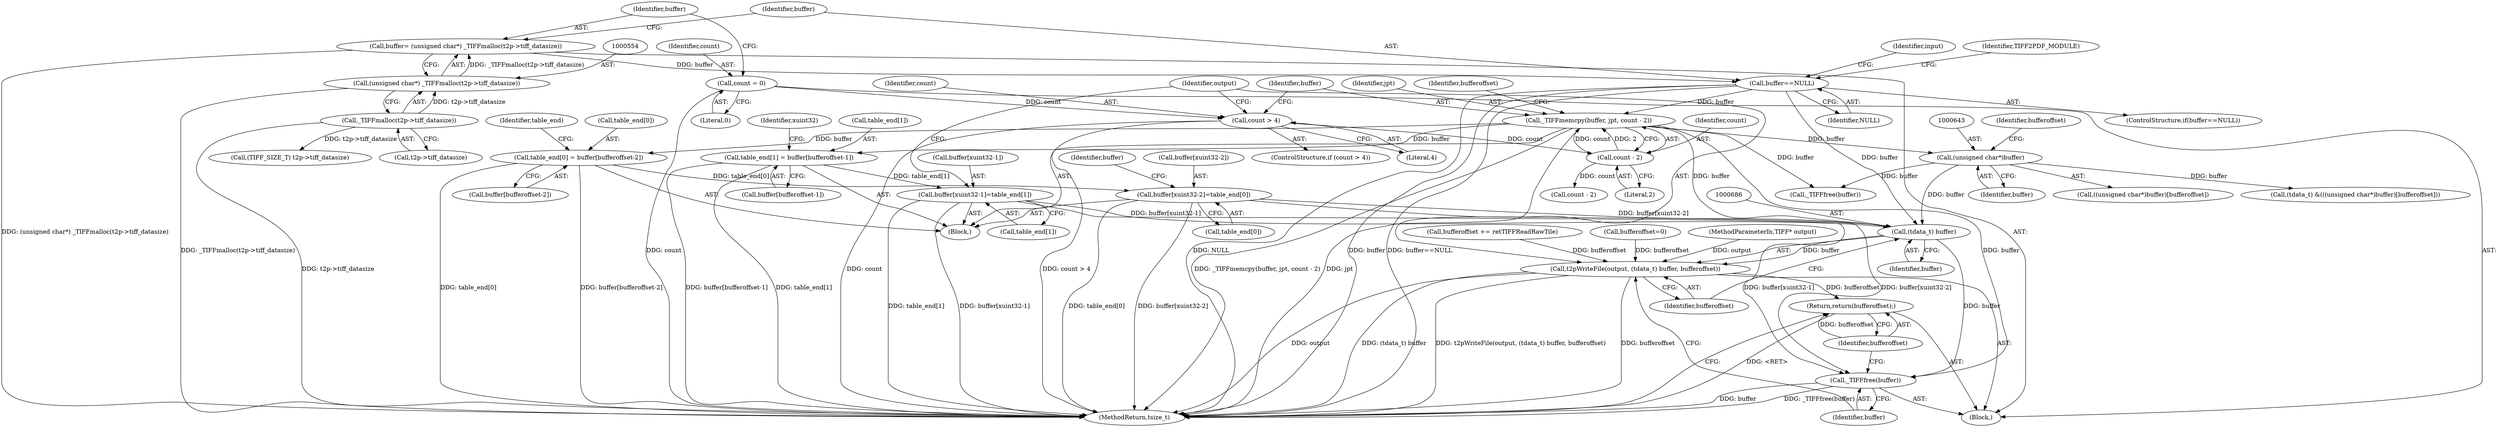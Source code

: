 digraph "0_libtiff_c7153361a4041260719b340f73f2f76@pointer" {
"1000685" [label="(Call,(tdata_t) buffer)"];
"1000674" [label="(Call,buffer[xuint32-1]=table_end[1])"];
"1000618" [label="(Call,table_end[1] = buffer[bufferoffset-1])"];
"1000598" [label="(Call,_TIFFmemcpy(buffer, jpt, count - 2))"];
"1000560" [label="(Call,buffer==NULL)"];
"1000551" [label="(Call,buffer= (unsigned char*) _TIFFmalloc(t2p->tiff_datasize))"];
"1000553" [label="(Call,(unsigned char*) _TIFFmalloc(t2p->tiff_datasize))"];
"1000555" [label="(Call,_TIFFmalloc(t2p->tiff_datasize))"];
"1000601" [label="(Call,count - 2)"];
"1000593" [label="(Call,count > 4)"];
"1000548" [label="(Call,count = 0)"];
"1000665" [label="(Call,buffer[xuint32-2]=table_end[0])"];
"1000609" [label="(Call,table_end[0] = buffer[bufferoffset-2])"];
"1000642" [label="(Call,(unsigned char*)buffer)"];
"1000683" [label="(Call,t2pWriteFile(output, (tdata_t) buffer, bufferoffset))"];
"1000691" [label="(Return,return(bufferoffset);)"];
"1000689" [label="(Call,_TIFFfree(buffer))"];
"1000596" [label="(Block,)"];
"1000551" [label="(Call,buffer= (unsigned char*) _TIFFmalloc(t2p->tiff_datasize))"];
"1000553" [label="(Call,(unsigned char*) _TIFFmalloc(t2p->tiff_datasize))"];
"1000594" [label="(Identifier,count)"];
"1000620" [label="(Identifier,table_end)"];
"1000674" [label="(Call,buffer[xuint32-1]=table_end[1])"];
"1000600" [label="(Identifier,jpt)"];
"1000662" [label="(Call,bufferoffset += retTIFFReadRawTile)"];
"1000601" [label="(Call,count - 2)"];
"1000556" [label="(Call,t2p->tiff_datasize)"];
"1000584" [label="(Identifier,input)"];
"1000687" [label="(Identifier,buffer)"];
"1001530" [label="(MethodReturn,tsize_t)"];
"1000127" [label="(Call,bufferoffset=0)"];
"1000598" [label="(Call,_TIFFmemcpy(buffer, jpt, count - 2))"];
"1000653" [label="(Call,_TIFFfree(buffer))"];
"1000644" [label="(Identifier,buffer)"];
"1000550" [label="(Literal,0)"];
"1000610" [label="(Call,table_end[0])"];
"1000602" [label="(Identifier,count)"];
"1000593" [label="(Call,count > 4)"];
"1000645" [label="(Identifier,bufferoffset)"];
"1000692" [label="(Identifier,bufferoffset)"];
"1000665" [label="(Call,buffer[xuint32-2]=table_end[0])"];
"1000545" [label="(Block,)"];
"1000565" [label="(Identifier,TIFF2PDF_MODULE)"];
"1000603" [label="(Literal,2)"];
"1000560" [label="(Call,buffer==NULL)"];
"1000549" [label="(Identifier,count)"];
"1000592" [label="(ControlStructure,if (count > 4))"];
"1000561" [label="(Identifier,buffer)"];
"1000605" [label="(Identifier,bufferoffset)"];
"1000552" [label="(Identifier,buffer)"];
"1000562" [label="(Identifier,NULL)"];
"1000690" [label="(Identifier,buffer)"];
"1000606" [label="(Call,count - 2)"];
"1000619" [label="(Call,table_end[1])"];
"1000618" [label="(Call,table_end[1] = buffer[bufferoffset-1])"];
"1000642" [label="(Call,(unsigned char*)buffer)"];
"1000111" [label="(MethodParameterIn,TIFF* output)"];
"1000689" [label="(Call,_TIFFfree(buffer))"];
"1000675" [label="(Call,buffer[xuint32-1])"];
"1000559" [label="(ControlStructure,if(buffer==NULL))"];
"1000685" [label="(Call,(tdata_t) buffer)"];
"1000622" [label="(Call,buffer[bufferoffset-1])"];
"1000676" [label="(Identifier,buffer)"];
"1000683" [label="(Call,t2pWriteFile(output, (tdata_t) buffer, bufferoffset))"];
"1000684" [label="(Identifier,output)"];
"1000555" [label="(Call,_TIFFmalloc(t2p->tiff_datasize))"];
"1000666" [label="(Call,buffer[xuint32-2])"];
"1000599" [label="(Identifier,buffer)"];
"1000613" [label="(Call,buffer[bufferoffset-2])"];
"1000609" [label="(Call,table_end[0] = buffer[bufferoffset-2])"];
"1000641" [label="(Call,((unsigned char*)buffer)[bufferoffset])"];
"1000691" [label="(Return,return(bufferoffset);)"];
"1000638" [label="(Call,(tdata_t) &(((unsigned char*)buffer)[bufferoffset]))"];
"1000680" [label="(Call,table_end[1])"];
"1000548" [label="(Call,count = 0)"];
"1000567" [label="(Call,(TIFF_SIZE_T) t2p->tiff_datasize)"];
"1000688" [label="(Identifier,bufferoffset)"];
"1000671" [label="(Call,table_end[0])"];
"1000595" [label="(Literal,4)"];
"1000628" [label="(Identifier,xuint32)"];
"1000685" -> "1000683"  [label="AST: "];
"1000685" -> "1000687"  [label="CFG: "];
"1000686" -> "1000685"  [label="AST: "];
"1000687" -> "1000685"  [label="AST: "];
"1000688" -> "1000685"  [label="CFG: "];
"1000685" -> "1000683"  [label="DDG: buffer"];
"1000674" -> "1000685"  [label="DDG: buffer[xuint32-1]"];
"1000665" -> "1000685"  [label="DDG: buffer[xuint32-2]"];
"1000560" -> "1000685"  [label="DDG: buffer"];
"1000642" -> "1000685"  [label="DDG: buffer"];
"1000598" -> "1000685"  [label="DDG: buffer"];
"1000685" -> "1000689"  [label="DDG: buffer"];
"1000674" -> "1000596"  [label="AST: "];
"1000674" -> "1000680"  [label="CFG: "];
"1000675" -> "1000674"  [label="AST: "];
"1000680" -> "1000674"  [label="AST: "];
"1000684" -> "1000674"  [label="CFG: "];
"1000674" -> "1001530"  [label="DDG: table_end[1]"];
"1000674" -> "1001530"  [label="DDG: buffer[xuint32-1]"];
"1000618" -> "1000674"  [label="DDG: table_end[1]"];
"1000674" -> "1000689"  [label="DDG: buffer[xuint32-1]"];
"1000618" -> "1000596"  [label="AST: "];
"1000618" -> "1000622"  [label="CFG: "];
"1000619" -> "1000618"  [label="AST: "];
"1000622" -> "1000618"  [label="AST: "];
"1000628" -> "1000618"  [label="CFG: "];
"1000618" -> "1001530"  [label="DDG: buffer[bufferoffset-1]"];
"1000618" -> "1001530"  [label="DDG: table_end[1]"];
"1000598" -> "1000618"  [label="DDG: buffer"];
"1000598" -> "1000596"  [label="AST: "];
"1000598" -> "1000601"  [label="CFG: "];
"1000599" -> "1000598"  [label="AST: "];
"1000600" -> "1000598"  [label="AST: "];
"1000601" -> "1000598"  [label="AST: "];
"1000605" -> "1000598"  [label="CFG: "];
"1000598" -> "1001530"  [label="DDG: _TIFFmemcpy(buffer, jpt, count - 2)"];
"1000598" -> "1001530"  [label="DDG: jpt"];
"1000560" -> "1000598"  [label="DDG: buffer"];
"1000601" -> "1000598"  [label="DDG: count"];
"1000601" -> "1000598"  [label="DDG: 2"];
"1000598" -> "1000609"  [label="DDG: buffer"];
"1000598" -> "1000642"  [label="DDG: buffer"];
"1000598" -> "1000653"  [label="DDG: buffer"];
"1000598" -> "1000689"  [label="DDG: buffer"];
"1000560" -> "1000559"  [label="AST: "];
"1000560" -> "1000562"  [label="CFG: "];
"1000561" -> "1000560"  [label="AST: "];
"1000562" -> "1000560"  [label="AST: "];
"1000565" -> "1000560"  [label="CFG: "];
"1000584" -> "1000560"  [label="CFG: "];
"1000560" -> "1001530"  [label="DDG: buffer==NULL"];
"1000560" -> "1001530"  [label="DDG: NULL"];
"1000560" -> "1001530"  [label="DDG: buffer"];
"1000551" -> "1000560"  [label="DDG: buffer"];
"1000551" -> "1000545"  [label="AST: "];
"1000551" -> "1000553"  [label="CFG: "];
"1000552" -> "1000551"  [label="AST: "];
"1000553" -> "1000551"  [label="AST: "];
"1000561" -> "1000551"  [label="CFG: "];
"1000551" -> "1001530"  [label="DDG: (unsigned char*) _TIFFmalloc(t2p->tiff_datasize)"];
"1000553" -> "1000551"  [label="DDG: _TIFFmalloc(t2p->tiff_datasize)"];
"1000553" -> "1000555"  [label="CFG: "];
"1000554" -> "1000553"  [label="AST: "];
"1000555" -> "1000553"  [label="AST: "];
"1000553" -> "1001530"  [label="DDG: _TIFFmalloc(t2p->tiff_datasize)"];
"1000555" -> "1000553"  [label="DDG: t2p->tiff_datasize"];
"1000555" -> "1000556"  [label="CFG: "];
"1000556" -> "1000555"  [label="AST: "];
"1000555" -> "1001530"  [label="DDG: t2p->tiff_datasize"];
"1000555" -> "1000567"  [label="DDG: t2p->tiff_datasize"];
"1000601" -> "1000603"  [label="CFG: "];
"1000602" -> "1000601"  [label="AST: "];
"1000603" -> "1000601"  [label="AST: "];
"1000593" -> "1000601"  [label="DDG: count"];
"1000601" -> "1000606"  [label="DDG: count"];
"1000593" -> "1000592"  [label="AST: "];
"1000593" -> "1000595"  [label="CFG: "];
"1000594" -> "1000593"  [label="AST: "];
"1000595" -> "1000593"  [label="AST: "];
"1000599" -> "1000593"  [label="CFG: "];
"1000684" -> "1000593"  [label="CFG: "];
"1000593" -> "1001530"  [label="DDG: count"];
"1000593" -> "1001530"  [label="DDG: count > 4"];
"1000548" -> "1000593"  [label="DDG: count"];
"1000548" -> "1000545"  [label="AST: "];
"1000548" -> "1000550"  [label="CFG: "];
"1000549" -> "1000548"  [label="AST: "];
"1000550" -> "1000548"  [label="AST: "];
"1000552" -> "1000548"  [label="CFG: "];
"1000548" -> "1001530"  [label="DDG: count"];
"1000665" -> "1000596"  [label="AST: "];
"1000665" -> "1000671"  [label="CFG: "];
"1000666" -> "1000665"  [label="AST: "];
"1000671" -> "1000665"  [label="AST: "];
"1000676" -> "1000665"  [label="CFG: "];
"1000665" -> "1001530"  [label="DDG: table_end[0]"];
"1000665" -> "1001530"  [label="DDG: buffer[xuint32-2]"];
"1000609" -> "1000665"  [label="DDG: table_end[0]"];
"1000665" -> "1000689"  [label="DDG: buffer[xuint32-2]"];
"1000609" -> "1000596"  [label="AST: "];
"1000609" -> "1000613"  [label="CFG: "];
"1000610" -> "1000609"  [label="AST: "];
"1000613" -> "1000609"  [label="AST: "];
"1000620" -> "1000609"  [label="CFG: "];
"1000609" -> "1001530"  [label="DDG: buffer[bufferoffset-2]"];
"1000609" -> "1001530"  [label="DDG: table_end[0]"];
"1000642" -> "1000641"  [label="AST: "];
"1000642" -> "1000644"  [label="CFG: "];
"1000643" -> "1000642"  [label="AST: "];
"1000644" -> "1000642"  [label="AST: "];
"1000645" -> "1000642"  [label="CFG: "];
"1000642" -> "1000638"  [label="DDG: buffer"];
"1000642" -> "1000653"  [label="DDG: buffer"];
"1000683" -> "1000545"  [label="AST: "];
"1000683" -> "1000688"  [label="CFG: "];
"1000684" -> "1000683"  [label="AST: "];
"1000688" -> "1000683"  [label="AST: "];
"1000690" -> "1000683"  [label="CFG: "];
"1000683" -> "1001530"  [label="DDG: output"];
"1000683" -> "1001530"  [label="DDG: (tdata_t) buffer"];
"1000683" -> "1001530"  [label="DDG: t2pWriteFile(output, (tdata_t) buffer, bufferoffset)"];
"1000683" -> "1001530"  [label="DDG: bufferoffset"];
"1000111" -> "1000683"  [label="DDG: output"];
"1000662" -> "1000683"  [label="DDG: bufferoffset"];
"1000127" -> "1000683"  [label="DDG: bufferoffset"];
"1000683" -> "1000691"  [label="DDG: bufferoffset"];
"1000691" -> "1000545"  [label="AST: "];
"1000691" -> "1000692"  [label="CFG: "];
"1000692" -> "1000691"  [label="AST: "];
"1001530" -> "1000691"  [label="CFG: "];
"1000691" -> "1001530"  [label="DDG: <RET>"];
"1000692" -> "1000691"  [label="DDG: bufferoffset"];
"1000689" -> "1000545"  [label="AST: "];
"1000689" -> "1000690"  [label="CFG: "];
"1000690" -> "1000689"  [label="AST: "];
"1000692" -> "1000689"  [label="CFG: "];
"1000689" -> "1001530"  [label="DDG: _TIFFfree(buffer)"];
"1000689" -> "1001530"  [label="DDG: buffer"];
}
